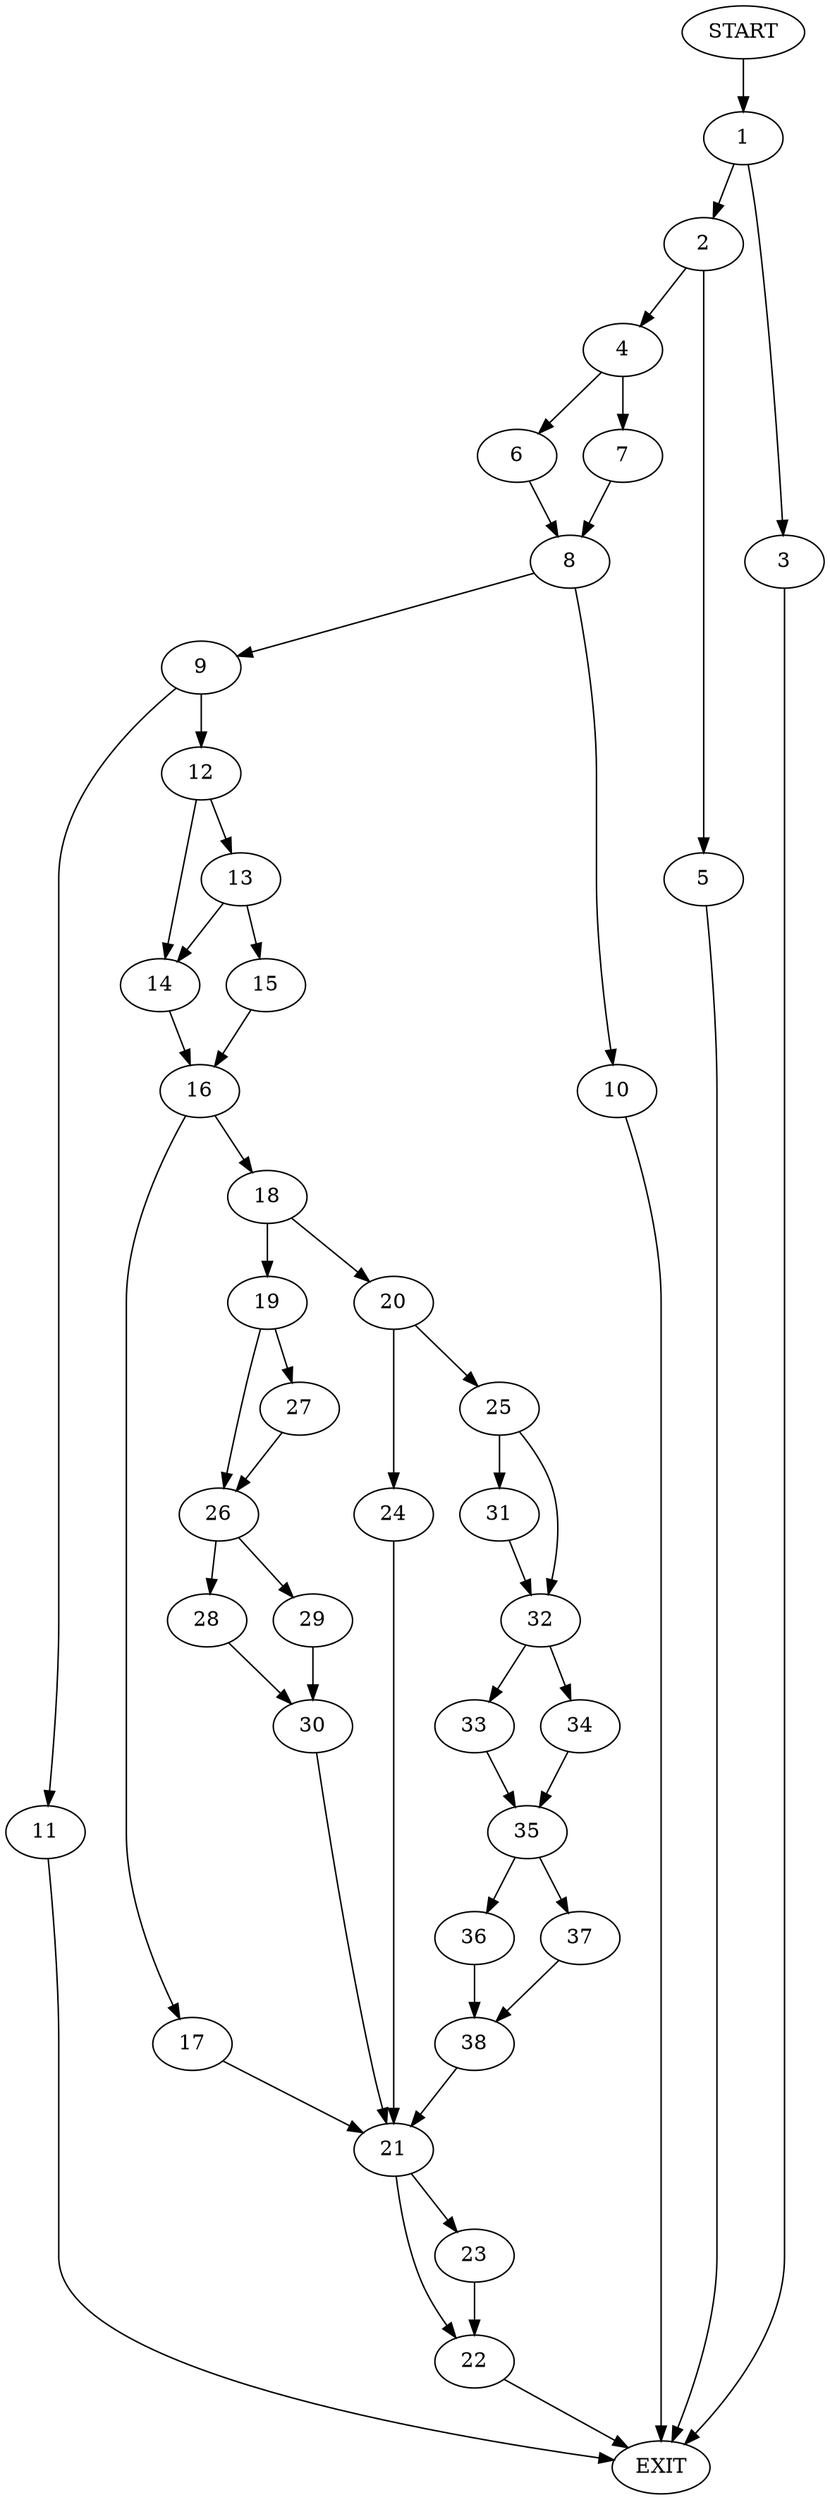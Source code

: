 digraph {
0 [label="START"]
39 [label="EXIT"]
0 -> 1
1 -> 2
1 -> 3
3 -> 39
2 -> 4
2 -> 5
4 -> 6
4 -> 7
5 -> 39
7 -> 8
6 -> 8
8 -> 9
8 -> 10
10 -> 39
9 -> 11
9 -> 12
12 -> 13
12 -> 14
11 -> 39
13 -> 15
13 -> 14
14 -> 16
15 -> 16
16 -> 17
16 -> 18
18 -> 19
18 -> 20
17 -> 21
21 -> 22
21 -> 23
20 -> 24
20 -> 25
19 -> 26
19 -> 27
27 -> 26
26 -> 28
26 -> 29
29 -> 30
28 -> 30
30 -> 21
25 -> 31
25 -> 32
24 -> 21
31 -> 32
32 -> 33
32 -> 34
34 -> 35
33 -> 35
35 -> 36
35 -> 37
37 -> 38
36 -> 38
38 -> 21
23 -> 22
22 -> 39
}
